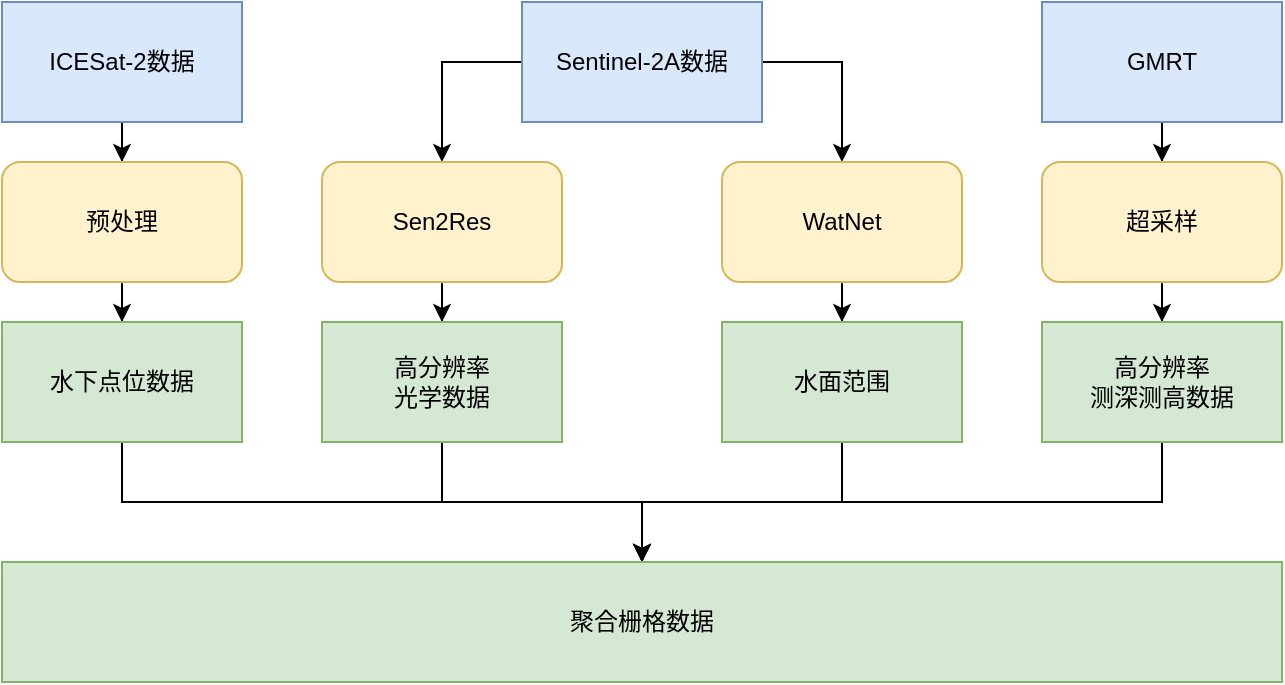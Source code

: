 <mxfile version="22.0.3" type="device">
  <diagram name="第 1 页" id="LTez8YIXl_ilB9B8Rpev">
    <mxGraphModel dx="1101" dy="752" grid="1" gridSize="10" guides="1" tooltips="1" connect="1" arrows="1" fold="1" page="1" pageScale="1" pageWidth="827" pageHeight="1169" math="0" shadow="0">
      <root>
        <mxCell id="0" />
        <mxCell id="1" parent="0" />
        <mxCell id="oaayOQ3VAxyKrhPb-wc8-4" style="edgeStyle=orthogonalEdgeStyle;rounded=0;orthogonalLoop=1;jettySize=auto;html=1;entryX=0.5;entryY=0;entryDx=0;entryDy=0;" parent="1" source="oaayOQ3VAxyKrhPb-wc8-1" target="oaayOQ3VAxyKrhPb-wc8-3" edge="1">
          <mxGeometry relative="1" as="geometry">
            <Array as="points">
              <mxPoint x="460" y="150" />
            </Array>
          </mxGeometry>
        </mxCell>
        <mxCell id="oaayOQ3VAxyKrhPb-wc8-5" style="edgeStyle=orthogonalEdgeStyle;rounded=0;orthogonalLoop=1;jettySize=auto;html=1;entryX=0.5;entryY=0;entryDx=0;entryDy=0;" parent="1" source="oaayOQ3VAxyKrhPb-wc8-1" target="oaayOQ3VAxyKrhPb-wc8-2" edge="1">
          <mxGeometry relative="1" as="geometry">
            <Array as="points">
              <mxPoint x="260" y="150" />
            </Array>
          </mxGeometry>
        </mxCell>
        <mxCell id="oaayOQ3VAxyKrhPb-wc8-1" value="Sentinel-2A数据" style="rounded=0;whiteSpace=wrap;html=1;fillColor=#dae8fc;strokeColor=#6c8ebf;" parent="1" vertex="1">
          <mxGeometry x="300" y="120" width="120" height="60" as="geometry" />
        </mxCell>
        <mxCell id="oaayOQ3VAxyKrhPb-wc8-9" value="" style="edgeStyle=orthogonalEdgeStyle;rounded=0;orthogonalLoop=1;jettySize=auto;html=1;" parent="1" source="oaayOQ3VAxyKrhPb-wc8-2" target="oaayOQ3VAxyKrhPb-wc8-8" edge="1">
          <mxGeometry relative="1" as="geometry" />
        </mxCell>
        <mxCell id="oaayOQ3VAxyKrhPb-wc8-2" value="Sen2Res" style="rounded=1;whiteSpace=wrap;html=1;fillColor=#fff2cc;strokeColor=#d6b656;" parent="1" vertex="1">
          <mxGeometry x="200" y="200" width="120" height="60" as="geometry" />
        </mxCell>
        <mxCell id="oaayOQ3VAxyKrhPb-wc8-7" value="" style="edgeStyle=orthogonalEdgeStyle;rounded=0;orthogonalLoop=1;jettySize=auto;html=1;" parent="1" source="oaayOQ3VAxyKrhPb-wc8-3" target="oaayOQ3VAxyKrhPb-wc8-6" edge="1">
          <mxGeometry relative="1" as="geometry" />
        </mxCell>
        <mxCell id="oaayOQ3VAxyKrhPb-wc8-3" value="WatNet" style="rounded=1;whiteSpace=wrap;html=1;fillColor=#fff2cc;strokeColor=#d6b656;" parent="1" vertex="1">
          <mxGeometry x="400" y="200" width="120" height="60" as="geometry" />
        </mxCell>
        <mxCell id="oaayOQ3VAxyKrhPb-wc8-35" value="" style="edgeStyle=orthogonalEdgeStyle;rounded=0;orthogonalLoop=1;jettySize=auto;html=1;" parent="1" source="oaayOQ3VAxyKrhPb-wc8-6" target="oaayOQ3VAxyKrhPb-wc8-32" edge="1">
          <mxGeometry relative="1" as="geometry" />
        </mxCell>
        <mxCell id="oaayOQ3VAxyKrhPb-wc8-6" value="水面范围" style="rounded=0;whiteSpace=wrap;html=1;fillColor=#d5e8d4;strokeColor=#82b366;" parent="1" vertex="1">
          <mxGeometry x="400" y="280" width="120" height="60" as="geometry" />
        </mxCell>
        <mxCell id="oaayOQ3VAxyKrhPb-wc8-34" value="" style="edgeStyle=orthogonalEdgeStyle;rounded=0;orthogonalLoop=1;jettySize=auto;html=1;" parent="1" source="oaayOQ3VAxyKrhPb-wc8-8" target="oaayOQ3VAxyKrhPb-wc8-32" edge="1">
          <mxGeometry relative="1" as="geometry" />
        </mxCell>
        <mxCell id="oaayOQ3VAxyKrhPb-wc8-8" value="高分辨率&lt;br&gt;光学数据" style="rounded=0;whiteSpace=wrap;html=1;fillColor=#d5e8d4;strokeColor=#82b366;" parent="1" vertex="1">
          <mxGeometry x="200" y="280" width="120" height="60" as="geometry" />
        </mxCell>
        <mxCell id="oaayOQ3VAxyKrhPb-wc8-28" style="edgeStyle=orthogonalEdgeStyle;rounded=0;orthogonalLoop=1;jettySize=auto;html=1;entryX=0.5;entryY=0;entryDx=0;entryDy=0;" parent="1" source="oaayOQ3VAxyKrhPb-wc8-10" target="oaayOQ3VAxyKrhPb-wc8-11" edge="1">
          <mxGeometry relative="1" as="geometry" />
        </mxCell>
        <mxCell id="oaayOQ3VAxyKrhPb-wc8-10" value="GMRT" style="rounded=0;whiteSpace=wrap;html=1;fillColor=#dae8fc;strokeColor=#6c8ebf;" parent="1" vertex="1">
          <mxGeometry x="560" y="120" width="120" height="60" as="geometry" />
        </mxCell>
        <mxCell id="oaayOQ3VAxyKrhPb-wc8-29" value="" style="edgeStyle=orthogonalEdgeStyle;rounded=0;orthogonalLoop=1;jettySize=auto;html=1;" parent="1" source="oaayOQ3VAxyKrhPb-wc8-11" target="oaayOQ3VAxyKrhPb-wc8-12" edge="1">
          <mxGeometry relative="1" as="geometry" />
        </mxCell>
        <mxCell id="oaayOQ3VAxyKrhPb-wc8-11" value="超采样" style="rounded=1;whiteSpace=wrap;html=1;fillColor=#fff2cc;strokeColor=#d6b656;" parent="1" vertex="1">
          <mxGeometry x="560" y="200" width="120" height="60" as="geometry" />
        </mxCell>
        <mxCell id="oaayOQ3VAxyKrhPb-wc8-36" value="" style="edgeStyle=orthogonalEdgeStyle;rounded=0;orthogonalLoop=1;jettySize=auto;html=1;" parent="1" source="oaayOQ3VAxyKrhPb-wc8-12" target="oaayOQ3VAxyKrhPb-wc8-32" edge="1">
          <mxGeometry relative="1" as="geometry" />
        </mxCell>
        <mxCell id="oaayOQ3VAxyKrhPb-wc8-12" value="高分辨率&lt;br&gt;测深测高数据" style="rounded=0;whiteSpace=wrap;html=1;fillColor=#d5e8d4;strokeColor=#82b366;" parent="1" vertex="1">
          <mxGeometry x="560" y="280" width="120" height="60" as="geometry" />
        </mxCell>
        <mxCell id="oaayOQ3VAxyKrhPb-wc8-30" style="edgeStyle=orthogonalEdgeStyle;rounded=0;orthogonalLoop=1;jettySize=auto;html=1;entryX=0.5;entryY=0;entryDx=0;entryDy=0;" parent="1" source="oaayOQ3VAxyKrhPb-wc8-13" target="oaayOQ3VAxyKrhPb-wc8-14" edge="1">
          <mxGeometry relative="1" as="geometry" />
        </mxCell>
        <mxCell id="oaayOQ3VAxyKrhPb-wc8-13" value="ICESat-2数据" style="rounded=0;whiteSpace=wrap;html=1;fillColor=#dae8fc;strokeColor=#6c8ebf;" parent="1" vertex="1">
          <mxGeometry x="40" y="120" width="120" height="60" as="geometry" />
        </mxCell>
        <mxCell id="oaayOQ3VAxyKrhPb-wc8-31" value="" style="edgeStyle=orthogonalEdgeStyle;rounded=0;orthogonalLoop=1;jettySize=auto;html=1;" parent="1" source="oaayOQ3VAxyKrhPb-wc8-14" target="oaayOQ3VAxyKrhPb-wc8-15" edge="1">
          <mxGeometry relative="1" as="geometry" />
        </mxCell>
        <mxCell id="oaayOQ3VAxyKrhPb-wc8-14" value="预处理" style="rounded=1;whiteSpace=wrap;html=1;fillColor=#fff2cc;strokeColor=#d6b656;" parent="1" vertex="1">
          <mxGeometry x="40" y="200" width="120" height="60" as="geometry" />
        </mxCell>
        <mxCell id="oaayOQ3VAxyKrhPb-wc8-33" value="" style="edgeStyle=orthogonalEdgeStyle;rounded=0;orthogonalLoop=1;jettySize=auto;html=1;" parent="1" source="oaayOQ3VAxyKrhPb-wc8-15" target="oaayOQ3VAxyKrhPb-wc8-32" edge="1">
          <mxGeometry relative="1" as="geometry" />
        </mxCell>
        <mxCell id="oaayOQ3VAxyKrhPb-wc8-15" value="水下点位数据" style="rounded=0;whiteSpace=wrap;html=1;fillColor=#d5e8d4;strokeColor=#82b366;" parent="1" vertex="1">
          <mxGeometry x="40" y="280" width="120" height="60" as="geometry" />
        </mxCell>
        <mxCell id="oaayOQ3VAxyKrhPb-wc8-32" value="聚合栅格数据" style="rounded=0;whiteSpace=wrap;html=1;fillColor=#d5e8d4;strokeColor=#82b366;" parent="1" vertex="1">
          <mxGeometry x="40" y="400" width="640" height="60" as="geometry" />
        </mxCell>
      </root>
    </mxGraphModel>
  </diagram>
</mxfile>
